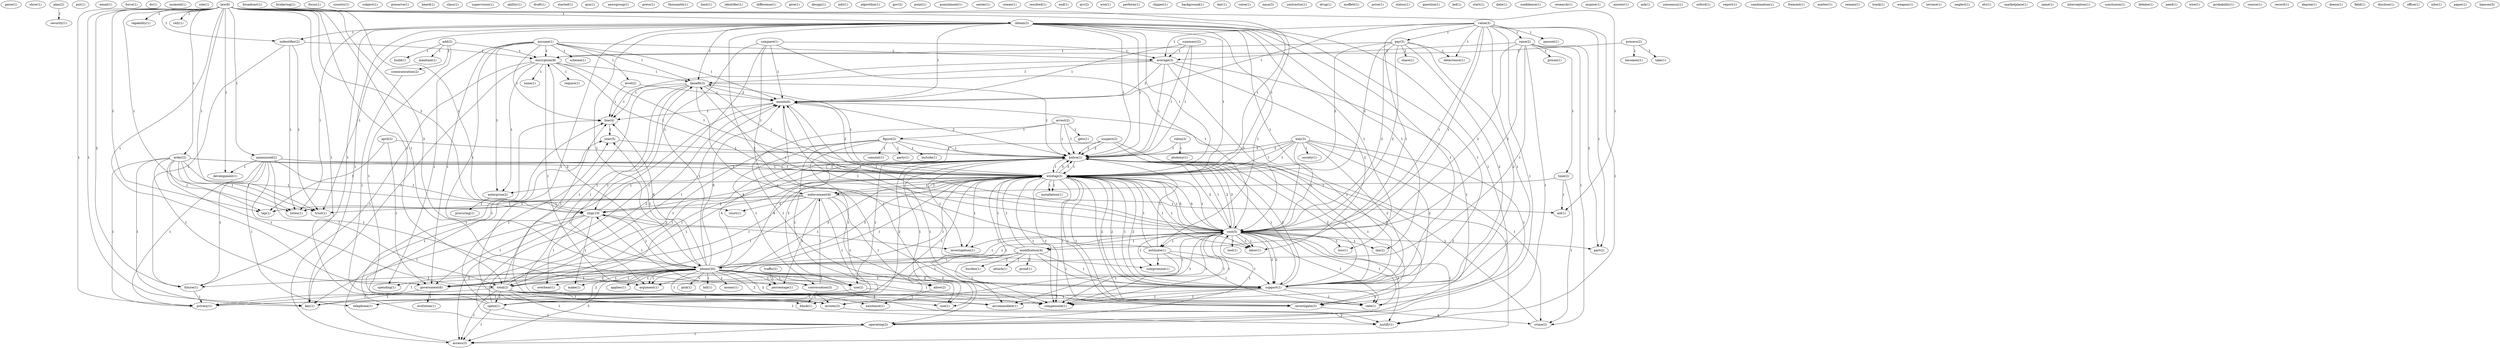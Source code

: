digraph G {
  peice [ label="peice(1)" ];
  show [ label="show(1)" ];
  plan [ label="plan(2)" ];
  security [ label="security(1)" ];
  put [ label="put(1)" ];
  email [ label="email(1)" ];
  force [ label="force(1)" ];
  dc [ label="dc(1)" ];
  moment [ label="moment(1)" ];
  role [ label="role(1)" ];
  add [ label="add(2)" ];
  build [ label="build(1)" ];
  communication [ label="communication(2)" ];
  encryption [ label="encryption(8)" ];
  maintain [ label="maintain(1)" ];
  system [ label="system(3)" ];
  broadcast [ label="broadcast(1)" ];
  brokering [ label="brokering(1)" ];
  assume [ label="assume(1)" ];
  scheme [ label="scheme(1)" ];
  level [ label="level(2)" ];
  phone [ label="phone(20)" ];
  spending [ label="spending(1)" ];
  average [ label="average(3)" ];
  enterprise [ label="enterprise(2)" ];
  benefit [ label="benefit(3)" ];
  month [ label="month(6)" ];
  line [ label="line(4)" ];
  government [ label="government(6)" ];
  focus [ label="focus(1)" ];
  country [ label="country(1)" ];
  subject [ label="subject(1)" ];
  preserve [ label="preserve(1)" ];
  traffic [ label="traffic(2)" ];
  percentage [ label="percentage(1)" ];
  heard [ label="heard(1)" ];
  class [ label="class(1)" ];
  law [ label="law(6)" ];
  announced [ label="announced(2)" ];
  development [ label="development(1)" ];
  capability [ label="capability(1)" ];
  obtain [ label="obtain(3)" ];
  rely [ label="rely(1)" ];
  indentifier [ label="indentifier(2)" ];
  order [ label="order(2)" ];
  total [ label="total(2)" ];
  future [ label="future(1)" ];
  wiretap [ label="wiretap(13)" ];
  privacy [ label="privacy(1)" ];
  block [ label="block(1)" ];
  chip [ label="chip(10)" ];
  court [ label="court(1)" ];
  wiretap [ label="wiretap(3)" ];
  listen [ label="listen(1)" ];
  tap [ label="tap(1)" ];
  trust [ label="trust(1)" ];
  aid [ label="aid(1)" ];
  key [ label="key(1)" ];
  supervision [ label="supervision(1)" ];
  process [ label="process(2)" ];
  becomes [ label="becomes(1)" ];
  take [ label="take(1)" ];
  value [ label="value(3)" ];
  raise [ label="raise(2)" ];
  pay [ label="pay(3)" ];
  cost [ label="cost(1)" ];
  part [ label="part(2)" ];
  modification [ label="modification(4)" ];
  amount [ label="amount(1)" ];
  accommodate [ label="accommodate(1)" ];
  deterrence [ label="deterrence(1)" ];
  operating [ label="operating(2)" ];
  cost [ label="cost(5)" ];
  justify [ label="justify(1)" ];
  ability [ label="ability(1)" ];
  draft [ label="draft(1)" ];
  started [ label="started(1)" ];
  quo [ label="quo(1)" ];
  newsgroup [ label="newsgroup(1)" ];
  press [ label="press(1)" ];
  thousanth [ label="thousanth(1)" ];
  use [ label="use(2)" ];
  telephone [ label="telephone(1)" ];
  limit [ label="limit(1)" ];
  identifier [ label="identifier(1)" ];
  difference [ label="difference(1)" ];
  give [ label="give(1)" ];
  design [ label="design(1)" ];
  prison [ label="prison(1)" ];
  time [ label="time(2)" ];
  crime [ label="crime(2)" ];
  info [ label="info(1)" ];
  algorithm [ label="algorithm(1)" ];
  gov [ label="gov(2)" ];
  point [ label="point(1)" ];
  punishment [ label="punishment(1)" ];
  share [ label="share(1)" ];
  support [ label="support(4)" ];
  support [ label="support(1)" ];
  loss [ label="loss(1)" ];
  tax [ label="tax(2)" ];
  tool [ label="tool(1)" ];
  police [ label="police(8)" ];
  estimate [ label="estimate(1)" ];
  compromise [ label="compromise(1)" ];
  investigation [ label="investigation(1)" ];
  compensate [ label="compensate(1)" ];
  rate [ label="rate(1)" ];
  labor [ label="labor(1)" ];
  police [ label="police(1)" ];
  center [ label="center(1)" ];
  arrest [ label="arrest(2)" ];
  gets [ label="gets(1)" ];
  figure [ label="figure(2)" ];
  non [ label="non(1)" ];
  comes [ label="comes(1)" ];
  resulted [ label="resulted(1)" ];
  end [ label="end(1)" ];
  arc [ label="arc(2)" ];
  burden [ label="burden(1)" ];
  attach [ label="attach(1)" ];
  proof [ label="proof(1)" ];
  allow [ label="allow(2)" ];
  won [ label="won(1)" ];
  perform [ label="perform(1)" ];
  clipper [ label="clipper(1)" ];
  background [ label="background(1)" ];
  day [ label="day(1)" ];
  voice [ label="voice(1)" ];
  bill [ label="bill(1)" ];
  money [ label="money(1)" ];
  applies [ label="applies(1)" ];
  conversation [ label="conversation(3)" ];
  pick [ label="pick(1)" ];
  spent [ label="spent(1)" ];
  overhear [ label="overhear(1)" ];
  make [ label="make(1)" ];
  investigate [ label="investigate(3)" ];
  existence [ label="existence(1)" ];
  access [ label="access(3)" ];
  year [ label="year(5)" ];
  argument [ label="argument(1)" ];
  nasa [ label="nasa(3)" ];
  contractor [ label="contractor(1)" ];
  consent [ label="consent(1)" ];
  party [ label="party(1)" ];
  include [ label="include(1)" ];
  drug [ label="drug(1)" ];
  moffett [ label="moffett(1)" ];
  price [ label="price(1)" ];
  way [ label="way(3)" ];
  society [ label="society(1)" ];
  status [ label="status(1)" ];
  question [ label="question(1)" ];
  summary [ label="summary(2)" ];
  led [ label="led(1)" ];
  start [ label="start(1)" ];
  suspect [ label="suspect(2)" ];
  enforcement [ label="enforcement(6)" ];
  compare [ label="compare(1)" ];
  date [ label="date(1)" ];
  confidence [ label="confidence(1)" ];
  research [ label="research(1)" ];
  none [ label="none(1)" ];
  require [ label="require(1)" ];
  inspire [ label="inspire(1)" ];
  answer [ label="answer(1)" ];
  ask [ label="ask(1)" ];
  consensus [ label="consensus(1)" ];
  oxford [ label="oxford(1)" ];
  report [ label="report(1)" ];
  combination [ label="combination(1)" ];
  installation [ label="installation(1)" ];
  fremont [ label="fremont(1)" ];
  matter [ label="matter(1)" ];
  remain [ label="remain(1)" ];
  procuring [ label="procuring(1)" ];
  track [ label="track(1)" ];
  weapon [ label="weapon(1)" ];
  terrace [ label="terrace(1)" ];
  neglect [ label="neglect(1)" ];
  etc [ label="etc(1)" ];
  marketplace [ label="marketplace(1)" ];
  came [ label="came(1)" ];
  interception [ label="interception(1)" ];
  conclusion [ label="conclusion(1)" ];
  debate [ label="debate(1)" ];
  need [ label="need(1)" ];
  wire [ label="wire(1)" ];
  probability [ label="probability(1)" ];
  robin [ label="robin(3)" ];
  ptolemy [ label="ptolemy(1)" ];
  course [ label="course(1)" ];
  record [ label="record(1)" ];
  degree [ label="degree(1)" ];
  doesn [ label="doesn(1)" ];
  field [ label="field(1)" ];
  april [ label="april(3)" ];
  disclose [ label="disclose(1)" ];
  evolution [ label="evolution(1)" ];
  office [ label="office(1)" ];
  isbn [ label="isbn(1)" ];
  paper [ label="paper(1)" ];
  hanson [ label="hanson(5)" ];
  plan -> security [ label="1" ];
  add -> build [ label="1" ];
  add -> communication [ label="1" ];
  add -> encryption [ label="1" ];
  add -> maintain [ label="1" ];
  add -> system [ label="1" ];
  assume -> scheme [ label="1" ];
  assume -> level [ label="1" ];
  assume -> phone [ label="1" ];
  assume -> spending [ label="1" ];
  assume -> encryption [ label="1" ];
  assume -> average [ label="1" ];
  assume -> enterprise [ label="1" ];
  assume -> benefit [ label="1" ];
  assume -> month [ label="1" ];
  assume -> line [ label="1" ];
  assume -> government [ label="1" ];
  traffic -> percentage [ label="1" ];
  law -> announced [ label="1" ];
  law -> development [ label="1" ];
  law -> capability [ label="1" ];
  law -> obtain [ label="1" ];
  law -> rely [ label="1" ];
  law -> phone [ label="3" ];
  law -> indentifier [ label="1" ];
  law -> order [ label="1" ];
  law -> total [ label="1" ];
  law -> future [ label="2" ];
  law -> wiretap [ label="1" ];
  law -> privacy [ label="1" ];
  law -> block [ label="1" ];
  law -> chip [ label="2" ];
  law -> court [ label="1" ];
  law -> wiretap [ label="1" ];
  law -> listen [ label="1" ];
  law -> percentage [ label="1" ];
  law -> tap [ label="1" ];
  law -> trust [ label="1" ];
  law -> government [ label="1" ];
  law -> aid [ label="1" ];
  law -> key [ label="1" ];
  level -> month [ label="1" ];
  level -> line [ label="1" ];
  process -> becomes [ label="1" ];
  process -> encryption [ label="1" ];
  process -> take [ label="1" ];
  value -> raise [ label="1" ];
  value -> pay [ label="1" ];
  value -> cost [ label="1" ];
  value -> part [ label="1" ];
  value -> modification [ label="1" ];
  value -> amount [ label="1" ];
  value -> accommodate [ label="1" ];
  value -> average [ label="1" ];
  value -> deterrence [ label="1" ];
  value -> operating [ label="1" ];
  value -> month [ label="1" ];
  value -> cost [ label="1" ];
  value -> justify [ label="1" ];
  announced -> development [ label="1" ];
  announced -> total [ label="1" ];
  announced -> future [ label="1" ];
  announced -> use [ label="1" ];
  announced -> wiretap [ label="1" ];
  announced -> privacy [ label="1" ];
  announced -> chip [ label="1" ];
  announced -> wiretap [ label="1" ];
  announced -> telephone [ label="1" ];
  raise -> cost [ label="2" ];
  raise -> part [ label="2" ];
  raise -> phone [ label="1" ];
  raise -> prison [ label="1" ];
  raise -> time [ label="1" ];
  raise -> average [ label="1" ];
  raise -> operating [ label="1" ];
  raise -> cost [ label="2" ];
  raise -> crime [ label="1" ];
  pay -> cost [ label="2" ];
  pay -> share [ label="2" ];
  pay -> encryption [ label="1" ];
  pay -> wiretap [ label="2" ];
  pay -> support [ label="2" ];
  pay -> deterrence [ label="1" ];
  pay -> wiretap [ label="2" ];
  pay -> support [ label="2" ];
  pay -> cost [ label="2" ];
  cost -> part [ label="2" ];
  cost -> modification [ label="1" ];
  cost -> loss [ label="1" ];
  cost -> tax [ label="1" ];
  cost -> phone [ label="1" ];
  cost -> tool [ label="1" ];
  cost -> police [ label="2" ];
  cost -> accommodate [ label="1" ];
  cost -> wiretap [ label="1" ];
  cost -> support [ label="2" ];
  cost -> estimate [ label="1" ];
  cost -> system [ label="1" ];
  cost -> compromise [ label="1" ];
  cost -> benefit [ label="1" ];
  cost -> investigation [ label="1" ];
  cost -> month [ label="1" ];
  cost -> wiretap [ label="1" ];
  cost -> support [ label="2" ];
  cost -> justify [ label="1" ];
  cost -> compensate [ label="1" ];
  cost -> rate [ label="1" ];
  cost -> labor [ label="1" ];
  cost -> police [ label="2" ];
  arrest -> gets [ label="1" ];
  arrest -> figure [ label="1" ];
  arrest -> police [ label="1" ];
  arrest -> non [ label="1" ];
  arrest -> police [ label="1" ];
  obtain -> loss [ label="1" ];
  obtain -> tax [ label="1" ];
  obtain -> phone [ label="1" ];
  obtain -> indentifier [ label="1" ];
  obtain -> police [ label="1" ];
  obtain -> future [ label="1" ];
  obtain -> wiretap [ label="1" ];
  obtain -> support [ label="1" ];
  obtain -> estimate [ label="1" ];
  obtain -> compromise [ label="1" ];
  obtain -> benefit [ label="1" ];
  obtain -> month [ label="1" ];
  obtain -> wiretap [ label="1" ];
  obtain -> support [ label="1" ];
  obtain -> listen [ label="1" ];
  obtain -> cost [ label="1" ];
  obtain -> trust [ label="1" ];
  obtain -> compensate [ label="1" ];
  obtain -> rate [ label="1" ];
  obtain -> police [ label="1" ];
  obtain -> key [ label="1" ];
  communication -> system [ label="1" ];
  modification -> burden [ label="2" ];
  modification -> phone [ label="1" ];
  modification -> attach [ label="1" ];
  modification -> accommodate [ label="1" ];
  modification -> proof [ label="2" ];
  modification -> wiretap [ label="1" ];
  modification -> support [ label="1" ];
  modification -> wiretap [ label="1" ];
  modification -> support [ label="1" ];
  modification -> allow [ label="1" ];
  phone -> bill [ label="1" ];
  phone -> money [ label="1" ];
  phone -> total [ label="2" ];
  phone -> spending [ label="2" ];
  phone -> applies [ label="1" ];
  phone -> conversation [ label="1" ];
  phone -> pick [ label="1" ];
  phone -> police [ label="4" ];
  phone -> accommodate [ label="2" ];
  phone -> future [ label="1" ];
  phone -> encryption [ label="2" ];
  phone -> use [ label="1" ];
  phone -> wiretap [ label="3" ];
  phone -> support [ label="2" ];
  phone -> privacy [ label="1" ];
  phone -> spent [ label="2" ];
  phone -> system [ label="2" ];
  phone -> benefit [ label="1" ];
  phone -> chip [ label="1" ];
  phone -> overhear [ label="1" ];
  phone -> month [ label="5" ];
  phone -> make [ label="1" ];
  phone -> wiretap [ label="3" ];
  phone -> support [ label="2" ];
  phone -> line [ label="6" ];
  phone -> allow [ label="1" ];
  phone -> investigate [ label="1" ];
  phone -> existence [ label="1" ];
  phone -> cost [ label="1" ];
  phone -> access [ label="3" ];
  phone -> justify [ label="2" ];
  phone -> percentage [ label="1" ];
  phone -> year [ label="2" ];
  phone -> government [ label="1" ];
  phone -> police [ label="4" ];
  phone -> argument [ label="1" ];
  figure -> total [ label="1" ];
  figure -> conversation [ label="1" ];
  figure -> police [ label="1" ];
  figure -> non [ label="1" ];
  figure -> spent [ label="1" ];
  figure -> consent [ label="1" ];
  figure -> party [ label="1" ];
  figure -> include [ label="1" ];
  figure -> police [ label="1" ];
  indentifier -> future [ label="1" ];
  indentifier -> encryption [ label="1" ];
  indentifier -> listen [ label="1" ];
  indentifier -> trust [ label="1" ];
  way -> police [ label="2" ];
  way -> wiretap [ label="1" ];
  way -> support [ label="2" ];
  way -> society [ label="1" ];
  way -> wiretap [ label="1" ];
  way -> support [ label="2" ];
  way -> investigate [ label="1" ];
  way -> cost [ label="1" ];
  way -> crime [ label="1" ];
  way -> police [ label="2" ];
  order -> total [ label="1" ];
  order -> wiretap [ label="1" ];
  order -> privacy [ label="1" ];
  order -> chip [ label="1" ];
  order -> wiretap [ label="1" ];
  order -> listen [ label="1" ];
  order -> tap [ label="1" ];
  order -> trust [ label="1" ];
  order -> government [ label="1" ];
  order -> key [ label="1" ];
  summary -> police [ label="1" ];
  summary -> average [ label="1" ];
  summary -> month [ label="1" ];
  summary -> police [ label="1" ];
  total -> police [ label="1" ];
  total -> accommodate [ label="1" ];
  total -> non [ label="1" ];
  total -> privacy [ label="1" ];
  total -> spent [ label="2" ];
  total -> system [ label="1" ];
  total -> operating [ label="1" ];
  total -> month [ label="1" ];
  total -> line [ label="1" ];
  total -> cost [ label="1" ];
  total -> access [ label="1" ];
  total -> justify [ label="1" ];
  total -> police [ label="1" ];
  suspect -> police [ label="2" ];
  suspect -> use [ label="2" ];
  suspect -> investigate [ label="2" ];
  suspect -> access [ label="1" ];
  suspect -> police [ label="2" ];
  time -> enforcement [ label="1" ];
  time -> crime [ label="1" ];
  time -> aid [ label="1" ];
  compare -> average [ label="1" ];
  compare -> enforcement [ label="1" ];
  compare -> operating [ label="1" ];
  compare -> chip [ label="1" ];
  compare -> month [ label="1" ];
  compare -> cost [ label="1" ];
  conversation -> enforcement [ label="1" ];
  conversation -> block [ label="1" ];
  conversation -> chip [ label="1" ];
  police -> use [ label="1" ];
  police -> wiretap [ label="1" ];
  police -> support [ label="1" ];
  police -> non [ label="1" ];
  police -> investigation [ label="1" ];
  police -> wiretap [ label="1" ];
  police -> support [ label="1" ];
  police -> investigate [ label="1" ];
  police -> cost [ label="1" ];
  police -> compensate [ label="1" ];
  future -> privacy [ label="1" ];
  encryption -> wiretap [ label="1" ];
  encryption -> enterprise [ label="1" ];
  encryption -> none [ label="1" ];
  encryption -> benefit [ label="1" ];
  encryption -> require [ label="1" ];
  encryption -> wiretap [ label="1" ];
  encryption -> access [ label="1" ];
  encryption -> argument [ label="1" ];
  encryption -> key [ label="1" ];
  average -> benefit [ label="1" ];
  average -> operating [ label="1" ];
  average -> month [ label="2" ];
  average -> line [ label="1" ];
  average -> cost [ label="3" ];
  average -> labor [ label="2" ];
  average -> police [ label="1" ];
  use -> investigate [ label="1" ];
  use -> telephone [ label="1" ];
  wiretap -> support [ label="2" ];
  wiretap -> enforcement [ label="1" ];
  wiretap -> enterprise [ label="1" ];
  wiretap -> privacy [ label="1" ];
  wiretap -> benefit [ label="1" ];
  wiretap -> operating [ label="1" ];
  wiretap -> chip [ label="4" ];
  wiretap -> investigation [ label="1" ];
  wiretap -> month [ label="2" ];
  wiretap -> support [ label="2" ];
  wiretap -> investigate [ label="1" ];
  wiretap -> cost [ label="5" ];
  wiretap -> installation [ label="1" ];
  wiretap -> government [ label="1" ];
  wiretap -> compensate [ label="1" ];
  wiretap -> rate [ label="1" ];
  wiretap -> labor [ label="1" ];
  wiretap -> police [ label="3" ];
  wiretap -> argument [ label="1" ];
  support -> system [ label="1" ];
  support -> month [ label="1" ];
  support -> wiretap [ label="1" ];
  support -> compensate [ label="1" ];
  support -> rate [ label="1" ];
  support -> police [ label="2" ];
  enforcement -> privacy [ label="1" ];
  enforcement -> block [ label="1" ];
  enforcement -> chip [ label="2" ];
  enforcement -> court [ label="1" ];
  enforcement -> wiretap [ label="1" ];
  enforcement -> listen [ label="1" ];
  enforcement -> percentage [ label="1" ];
  enforcement -> tap [ label="1" ];
  enforcement -> trust [ label="1" ];
  enforcement -> government [ label="1" ];
  enforcement -> aid [ label="1" ];
  enforcement -> key [ label="1" ];
  enterprise -> procuring [ label="1" ];
  estimate -> compromise [ label="1" ];
  estimate -> month [ label="1" ];
  estimate -> wiretap [ label="1" ];
  estimate -> support [ label="1" ];
  estimate -> compensate [ label="1" ];
  estimate -> rate [ label="1" ];
  estimate -> police [ label="1" ];
  spent -> operating [ label="1" ];
  spent -> month [ label="2" ];
  spent -> line [ label="1" ];
  spent -> access [ label="1" ];
  spent -> year [ label="1" ];
  spent -> police [ label="2" ];
  system -> justify [ label="2" ];
  benefit -> month [ label="2" ];
  benefit -> wiretap [ label="1" ];
  benefit -> support [ label="1" ];
  benefit -> line [ label="1" ];
  benefit -> compensate [ label="1" ];
  benefit -> rate [ label="1" ];
  benefit -> police [ label="1" ];
  benefit -> argument [ label="1" ];
  operating -> line [ label="1" ];
  operating -> cost [ label="1" ];
  operating -> access [ label="1" ];
  chip -> overhear [ label="1" ];
  chip -> investigation [ label="1" ];
  chip -> make [ label="1" ];
  chip -> cost [ label="2" ];
  chip -> government [ label="1" ];
  chip -> police [ label="1" ];
  chip -> key [ label="1" ];
  month -> line [ label="2" ];
  month -> cost [ label="1" ];
  month -> access [ label="1" ];
  month -> compensate [ label="1" ];
  month -> police [ label="2" ];
  robin -> ptolemy [ label="1" ];
  robin -> police [ label="1" ];
  wiretap -> support [ label="2" ];
  wiretap -> investigate [ label="1" ];
  wiretap -> cost [ label="5" ];
  wiretap -> installation [ label="1" ];
  wiretap -> government [ label="1" ];
  wiretap -> compensate [ label="1" ];
  wiretap -> rate [ label="1" ];
  wiretap -> labor [ label="1" ];
  wiretap -> police [ label="3" ];
  wiretap -> argument [ label="1" ];
  support -> compensate [ label="1" ];
  support -> rate [ label="1" ];
  support -> police [ label="2" ];
  line -> year [ label="1" ];
  allow -> existence [ label="1" ];
  investigate -> crime [ label="2" ];
  cost -> justify [ label="1" ];
  cost -> compensate [ label="1" ];
  cost -> rate [ label="1" ];
  cost -> labor [ label="1" ];
  cost -> police [ label="2" ];
  access -> year [ label="1" ];
  april -> tap [ label="1" ];
  april -> government [ label="1" ];
  april -> police [ label="1" ];
  year -> police [ label="1" ];
  government -> evolution [ label="1" ];
  government -> key [ label="1" ];
  crime -> police [ label="1" ];
}
